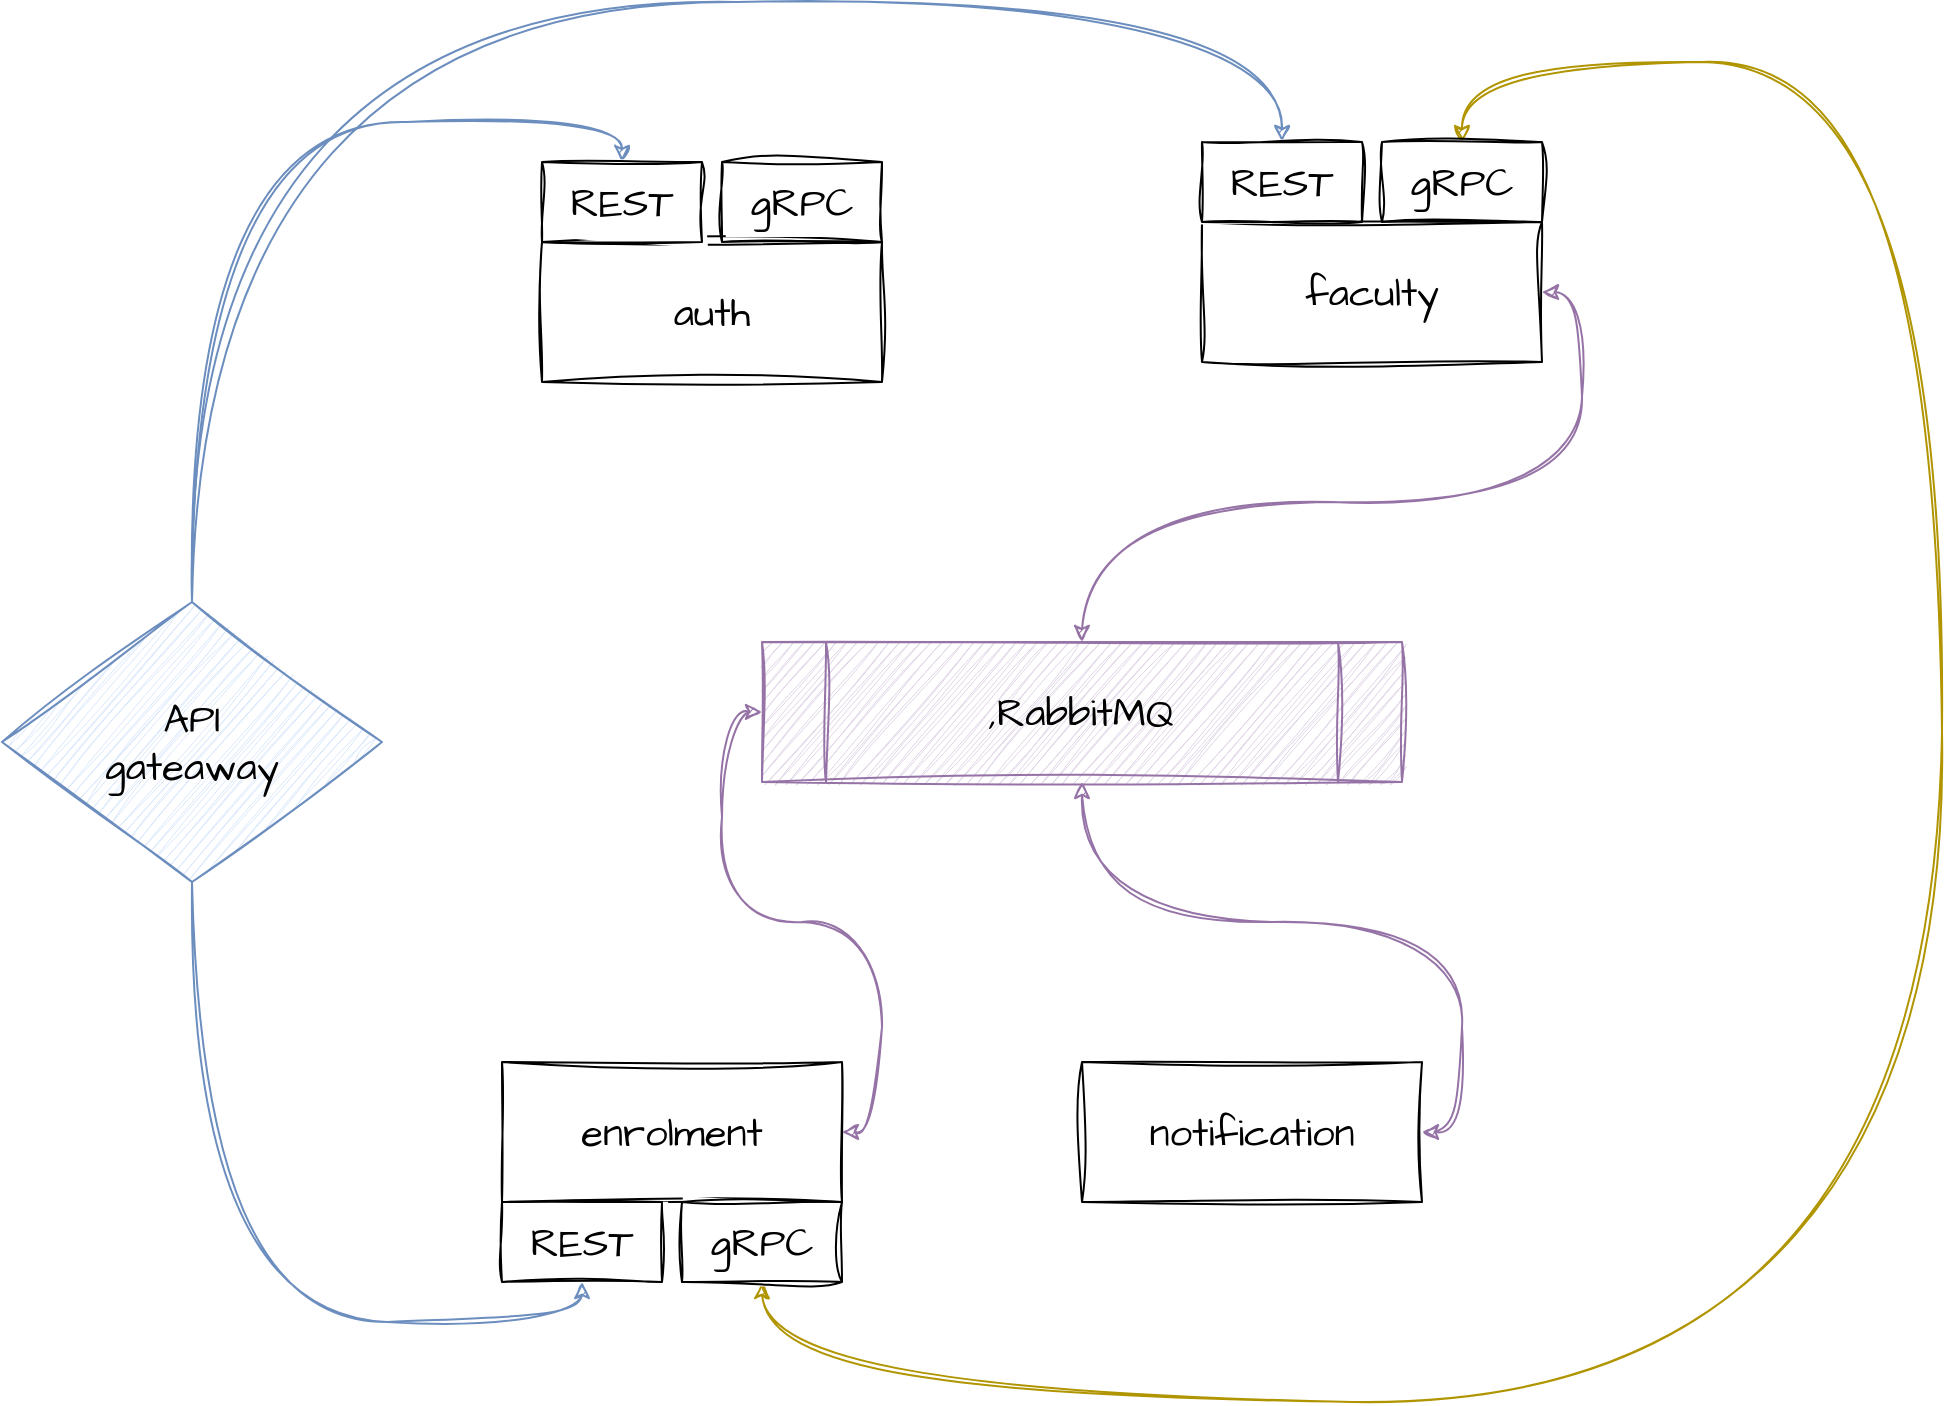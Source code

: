 <mxfile version="20.5.3" type="embed"><diagram name="Page-1" id="82nFH8j2LujxR3FPhPt7"><mxGraphModel dx="1480" dy="730" grid="1" gridSize="10" guides="1" tooltips="1" connect="1" arrows="1" fold="1" page="1" pageScale="1" pageWidth="850" pageHeight="1100" math="0" shadow="0"><root><mxCell id="0"/><mxCell id="1" parent="0"/><mxCell id="D4rxdchMJPxkxN7Fzwcv-4" style="edgeStyle=orthogonalEdgeStyle;rounded=0;sketch=1;hachureGap=4;jiggle=2;curveFitting=1;orthogonalLoop=1;jettySize=auto;html=1;fontFamily=Architects Daughter;fontSource=https%3A%2F%2Ffonts.googleapis.com%2Fcss%3Ffamily%3DArchitects%2BDaughter;fontSize=16;curved=1;exitX=0.5;exitY=0;exitDx=0;exitDy=0;fillColor=#dae8fc;strokeColor=#6c8ebf;entryX=0.5;entryY=0;entryDx=0;entryDy=0;" parent="1" source="D4rxdchMJPxkxN7Fzwcv-1" target="D4rxdchMJPxkxN7Fzwcv-8" edge="1"><mxGeometry relative="1" as="geometry"><mxPoint x="-20" y="300" as="targetPoint"/></mxGeometry></mxCell><mxCell id="D4rxdchMJPxkxN7Fzwcv-10" style="edgeStyle=orthogonalEdgeStyle;rounded=0;sketch=1;hachureGap=4;jiggle=2;curveFitting=1;orthogonalLoop=1;jettySize=auto;html=1;entryX=0.5;entryY=0;entryDx=0;entryDy=0;fontFamily=Architects Daughter;fontSource=https%3A%2F%2Ffonts.googleapis.com%2Fcss%3Ffamily%3DArchitects%2BDaughter;fontSize=16;curved=1;fillColor=#dae8fc;strokeColor=#6c8ebf;exitX=0.5;exitY=0;exitDx=0;exitDy=0;" parent="1" source="D4rxdchMJPxkxN7Fzwcv-1" target="D4rxdchMJPxkxN7Fzwcv-9" edge="1"><mxGeometry relative="1" as="geometry"><Array as="points"><mxPoint x="-445" y="140"/><mxPoint x="100" y="140"/></Array></mxGeometry></mxCell><mxCell id="D4rxdchMJPxkxN7Fzwcv-13" style="edgeStyle=orthogonalEdgeStyle;rounded=0;sketch=1;hachureGap=4;jiggle=2;curveFitting=1;orthogonalLoop=1;jettySize=auto;html=1;fontFamily=Architects Daughter;fontSource=https%3A%2F%2Ffonts.googleapis.com%2Fcss%3Ffamily%3DArchitects%2BDaughter;fontSize=16;curved=1;exitX=0.5;exitY=1;exitDx=0;exitDy=0;fillColor=#dae8fc;strokeColor=#6c8ebf;entryX=0.5;entryY=1;entryDx=0;entryDy=0;" parent="1" source="D4rxdchMJPxkxN7Fzwcv-1" target="D4rxdchMJPxkxN7Fzwcv-12" edge="1"><mxGeometry relative="1" as="geometry"/></mxCell><mxCell id="D4rxdchMJPxkxN7Fzwcv-1" value="API&lt;br&gt;gateaway" style="rhombus;whiteSpace=wrap;html=1;sketch=1;hachureGap=4;jiggle=2;curveFitting=1;fontFamily=Architects Daughter;fontSource=https%3A%2F%2Ffonts.googleapis.com%2Fcss%3Ffamily%3DArchitects%2BDaughter;fontSize=20;fillColor=#dae8fc;strokeColor=#6c8ebf;" parent="1" vertex="1"><mxGeometry x="-540" y="440" width="190" height="140" as="geometry"/></mxCell><mxCell id="D4rxdchMJPxkxN7Fzwcv-3" value="auth" style="rounded=0;whiteSpace=wrap;html=1;sketch=1;hachureGap=4;jiggle=2;curveFitting=1;fontFamily=Architects Daughter;fontSource=https%3A%2F%2Ffonts.googleapis.com%2Fcss%3Ffamily%3DArchitects%2BDaughter;fontSize=20;" parent="1" vertex="1"><mxGeometry x="-270" y="260" width="170" height="70" as="geometry"/></mxCell><mxCell id="D4rxdchMJPxkxN7Fzwcv-7" value="faculty" style="rounded=0;whiteSpace=wrap;html=1;sketch=1;hachureGap=4;jiggle=2;curveFitting=1;fontFamily=Architects Daughter;fontSource=https%3A%2F%2Ffonts.googleapis.com%2Fcss%3Ffamily%3DArchitects%2BDaughter;fontSize=20;" parent="1" vertex="1"><mxGeometry x="60" y="250" width="170" height="70" as="geometry"/></mxCell><mxCell id="D4rxdchMJPxkxN7Fzwcv-8" value="REST" style="rounded=0;whiteSpace=wrap;html=1;sketch=1;hachureGap=4;jiggle=2;curveFitting=1;fontFamily=Architects Daughter;fontSource=https%3A%2F%2Ffonts.googleapis.com%2Fcss%3Ffamily%3DArchitects%2BDaughter;fontSize=20;" parent="1" vertex="1"><mxGeometry x="-270" y="220" width="80" height="40" as="geometry"/></mxCell><mxCell id="D4rxdchMJPxkxN7Fzwcv-9" value="REST" style="rounded=0;whiteSpace=wrap;html=1;sketch=1;hachureGap=4;jiggle=2;curveFitting=1;fontFamily=Architects Daughter;fontSource=https%3A%2F%2Ffonts.googleapis.com%2Fcss%3Ffamily%3DArchitects%2BDaughter;fontSize=20;" parent="1" vertex="1"><mxGeometry x="60" y="210" width="80" height="40" as="geometry"/></mxCell><mxCell id="D4rxdchMJPxkxN7Fzwcv-11" value="enrolment" style="rounded=0;whiteSpace=wrap;html=1;sketch=1;hachureGap=4;jiggle=2;curveFitting=1;fontFamily=Architects Daughter;fontSource=https%3A%2F%2Ffonts.googleapis.com%2Fcss%3Ffamily%3DArchitects%2BDaughter;fontSize=20;" parent="1" vertex="1"><mxGeometry x="-290" y="670" width="170" height="70" as="geometry"/></mxCell><mxCell id="D4rxdchMJPxkxN7Fzwcv-12" value="REST" style="rounded=0;whiteSpace=wrap;html=1;sketch=1;hachureGap=4;jiggle=2;curveFitting=1;fontFamily=Architects Daughter;fontSource=https%3A%2F%2Ffonts.googleapis.com%2Fcss%3Ffamily%3DArchitects%2BDaughter;fontSize=20;" parent="1" vertex="1"><mxGeometry x="-290" y="740" width="80" height="40" as="geometry"/></mxCell><mxCell id="D4rxdchMJPxkxN7Fzwcv-14" value="notification" style="rounded=0;whiteSpace=wrap;html=1;sketch=1;hachureGap=4;jiggle=2;curveFitting=1;fontFamily=Architects Daughter;fontSource=https%3A%2F%2Ffonts.googleapis.com%2Fcss%3Ffamily%3DArchitects%2BDaughter;fontSize=20;" parent="1" vertex="1"><mxGeometry y="670" width="170" height="70" as="geometry"/></mxCell><mxCell id="D4rxdchMJPxkxN7Fzwcv-25" style="edgeStyle=orthogonalEdgeStyle;rounded=0;sketch=1;hachureGap=4;jiggle=2;curveFitting=1;orthogonalLoop=1;jettySize=auto;html=1;entryX=0.5;entryY=0;entryDx=0;entryDy=0;fontFamily=Architects Daughter;fontSource=https%3A%2F%2Ffonts.googleapis.com%2Fcss%3Ffamily%3DArchitects%2BDaughter;fontSize=16;fillColor=#e3c800;strokeColor=#B09500;curved=1;startArrow=classic;startFill=1;" parent="1" source="D4rxdchMJPxkxN7Fzwcv-17" target="D4rxdchMJPxkxN7Fzwcv-18" edge="1"><mxGeometry relative="1" as="geometry"><Array as="points"><mxPoint x="-160" y="840"/><mxPoint x="430" y="840"/><mxPoint x="430" y="170"/><mxPoint x="190" y="170"/></Array></mxGeometry></mxCell><mxCell id="D4rxdchMJPxkxN7Fzwcv-17" value="gRPC" style="rounded=0;whiteSpace=wrap;html=1;sketch=1;hachureGap=4;jiggle=2;curveFitting=1;fontFamily=Architects Daughter;fontSource=https%3A%2F%2Ffonts.googleapis.com%2Fcss%3Ffamily%3DArchitects%2BDaughter;fontSize=20;" parent="1" vertex="1"><mxGeometry x="-200" y="740" width="80" height="40" as="geometry"/></mxCell><mxCell id="D4rxdchMJPxkxN7Fzwcv-18" value="gRPC" style="rounded=0;whiteSpace=wrap;html=1;sketch=1;hachureGap=4;jiggle=2;curveFitting=1;fontFamily=Architects Daughter;fontSource=https%3A%2F%2Ffonts.googleapis.com%2Fcss%3Ffamily%3DArchitects%2BDaughter;fontSize=20;" parent="1" vertex="1"><mxGeometry x="150" y="210" width="80" height="40" as="geometry"/></mxCell><mxCell id="D4rxdchMJPxkxN7Fzwcv-21" style="edgeStyle=orthogonalEdgeStyle;rounded=0;sketch=1;hachureGap=4;jiggle=2;curveFitting=1;orthogonalLoop=1;jettySize=auto;html=1;entryX=1;entryY=0.5;entryDx=0;entryDy=0;fontFamily=Architects Daughter;fontSource=https%3A%2F%2Ffonts.googleapis.com%2Fcss%3Ffamily%3DArchitects%2BDaughter;fontSize=16;curved=1;fillColor=#e1d5e7;strokeColor=#9673a6;exitX=0.5;exitY=0;exitDx=0;exitDy=0;startArrow=classic;startFill=1;" parent="1" source="D4rxdchMJPxkxN7Fzwcv-20" target="D4rxdchMJPxkxN7Fzwcv-7" edge="1"><mxGeometry relative="1" as="geometry"/></mxCell><mxCell id="D4rxdchMJPxkxN7Fzwcv-23" style="edgeStyle=orthogonalEdgeStyle;rounded=0;sketch=1;hachureGap=4;jiggle=2;curveFitting=1;orthogonalLoop=1;jettySize=auto;html=1;entryX=1;entryY=0.5;entryDx=0;entryDy=0;fontFamily=Architects Daughter;fontSource=https%3A%2F%2Ffonts.googleapis.com%2Fcss%3Ffamily%3DArchitects%2BDaughter;fontSize=16;curved=1;fillColor=#e1d5e7;strokeColor=#9673a6;startArrow=classic;startFill=1;" parent="1" source="D4rxdchMJPxkxN7Fzwcv-20" target="D4rxdchMJPxkxN7Fzwcv-14" edge="1"><mxGeometry relative="1" as="geometry"/></mxCell><mxCell id="D4rxdchMJPxkxN7Fzwcv-20" value=",RabbitMQ" style="shape=process;whiteSpace=wrap;html=1;backgroundOutline=1;sketch=1;hachureGap=4;jiggle=2;curveFitting=1;fontFamily=Architects Daughter;fontSource=https%3A%2F%2Ffonts.googleapis.com%2Fcss%3Ffamily%3DArchitects%2BDaughter;fontSize=20;fillColor=#e1d5e7;strokeColor=#9673a6;" parent="1" vertex="1"><mxGeometry x="-160" y="460" width="320" height="70" as="geometry"/></mxCell><mxCell id="D4rxdchMJPxkxN7Fzwcv-22" style="edgeStyle=orthogonalEdgeStyle;rounded=0;sketch=1;hachureGap=4;jiggle=2;curveFitting=1;orthogonalLoop=1;jettySize=auto;html=1;entryX=1;entryY=0.5;entryDx=0;entryDy=0;fontFamily=Architects Daughter;fontSource=https%3A%2F%2Ffonts.googleapis.com%2Fcss%3Ffamily%3DArchitects%2BDaughter;fontSize=16;exitX=0;exitY=0.5;exitDx=0;exitDy=0;curved=1;fillColor=#e1d5e7;strokeColor=#9673a6;startArrow=classic;startFill=1;" parent="1" source="D4rxdchMJPxkxN7Fzwcv-20" target="D4rxdchMJPxkxN7Fzwcv-11" edge="1"><mxGeometry relative="1" as="geometry"><mxPoint x="220" y="525" as="sourcePoint"/><mxPoint x="130" y="215" as="targetPoint"/></mxGeometry></mxCell><mxCell id="2" value="gRPC" style="rounded=0;whiteSpace=wrap;html=1;sketch=1;hachureGap=4;jiggle=2;curveFitting=1;fontFamily=Architects Daughter;fontSource=https%3A%2F%2Ffonts.googleapis.com%2Fcss%3Ffamily%3DArchitects%2BDaughter;fontSize=20;" vertex="1" parent="1"><mxGeometry x="-180" y="220" width="80" height="40" as="geometry"/></mxCell></root></mxGraphModel></diagram></mxfile>